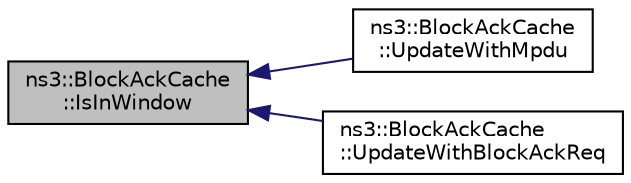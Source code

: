 digraph "ns3::BlockAckCache::IsInWindow"
{
  edge [fontname="Helvetica",fontsize="10",labelfontname="Helvetica",labelfontsize="10"];
  node [fontname="Helvetica",fontsize="10",shape=record];
  rankdir="LR";
  Node1 [label="ns3::BlockAckCache\l::IsInWindow",height=0.2,width=0.4,color="black", fillcolor="grey75", style="filled", fontcolor="black"];
  Node1 -> Node2 [dir="back",color="midnightblue",fontsize="10",style="solid"];
  Node2 [label="ns3::BlockAckCache\l::UpdateWithMpdu",height=0.2,width=0.4,color="black", fillcolor="white", style="filled",URL="$da/d53/classns3_1_1BlockAckCache.html#ad53e955bbd3e58e1833a90894e67e6eb"];
  Node1 -> Node3 [dir="back",color="midnightblue",fontsize="10",style="solid"];
  Node3 [label="ns3::BlockAckCache\l::UpdateWithBlockAckReq",height=0.2,width=0.4,color="black", fillcolor="white", style="filled",URL="$da/d53/classns3_1_1BlockAckCache.html#a269acd2840aa5d8eda4ae61ad6e9f441"];
}
